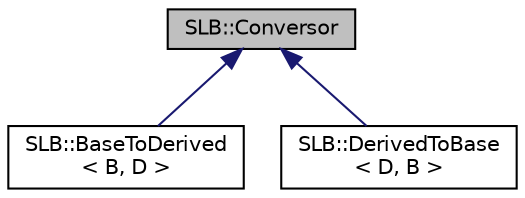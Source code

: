 digraph "SLB::Conversor"
{
  edge [fontname="Helvetica",fontsize="10",labelfontname="Helvetica",labelfontsize="10"];
  node [fontname="Helvetica",fontsize="10",shape=record];
  Node1 [label="SLB::Conversor",height=0.2,width=0.4,color="black", fillcolor="grey75", style="filled", fontcolor="black"];
  Node1 -> Node2 [dir="back",color="midnightblue",fontsize="10",style="solid",fontname="Helvetica"];
  Node2 [label="SLB::BaseToDerived\l\< B, D \>",height=0.2,width=0.4,color="black", fillcolor="white", style="filled",URL="$structSLB_1_1BaseToDerived.html"];
  Node1 -> Node3 [dir="back",color="midnightblue",fontsize="10",style="solid",fontname="Helvetica"];
  Node3 [label="SLB::DerivedToBase\l\< D, B \>",height=0.2,width=0.4,color="black", fillcolor="white", style="filled",URL="$structSLB_1_1DerivedToBase.html"];
}
